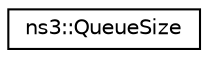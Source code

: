 digraph "Graphical Class Hierarchy"
{
 // LATEX_PDF_SIZE
  edge [fontname="Helvetica",fontsize="10",labelfontname="Helvetica",labelfontsize="10"];
  node [fontname="Helvetica",fontsize="10",shape=record];
  rankdir="LR";
  Node0 [label="ns3::QueueSize",height=0.2,width=0.4,color="black", fillcolor="white", style="filled",URL="$classns3_1_1_queue_size.html",tooltip="Class for representing queue sizes."];
}
